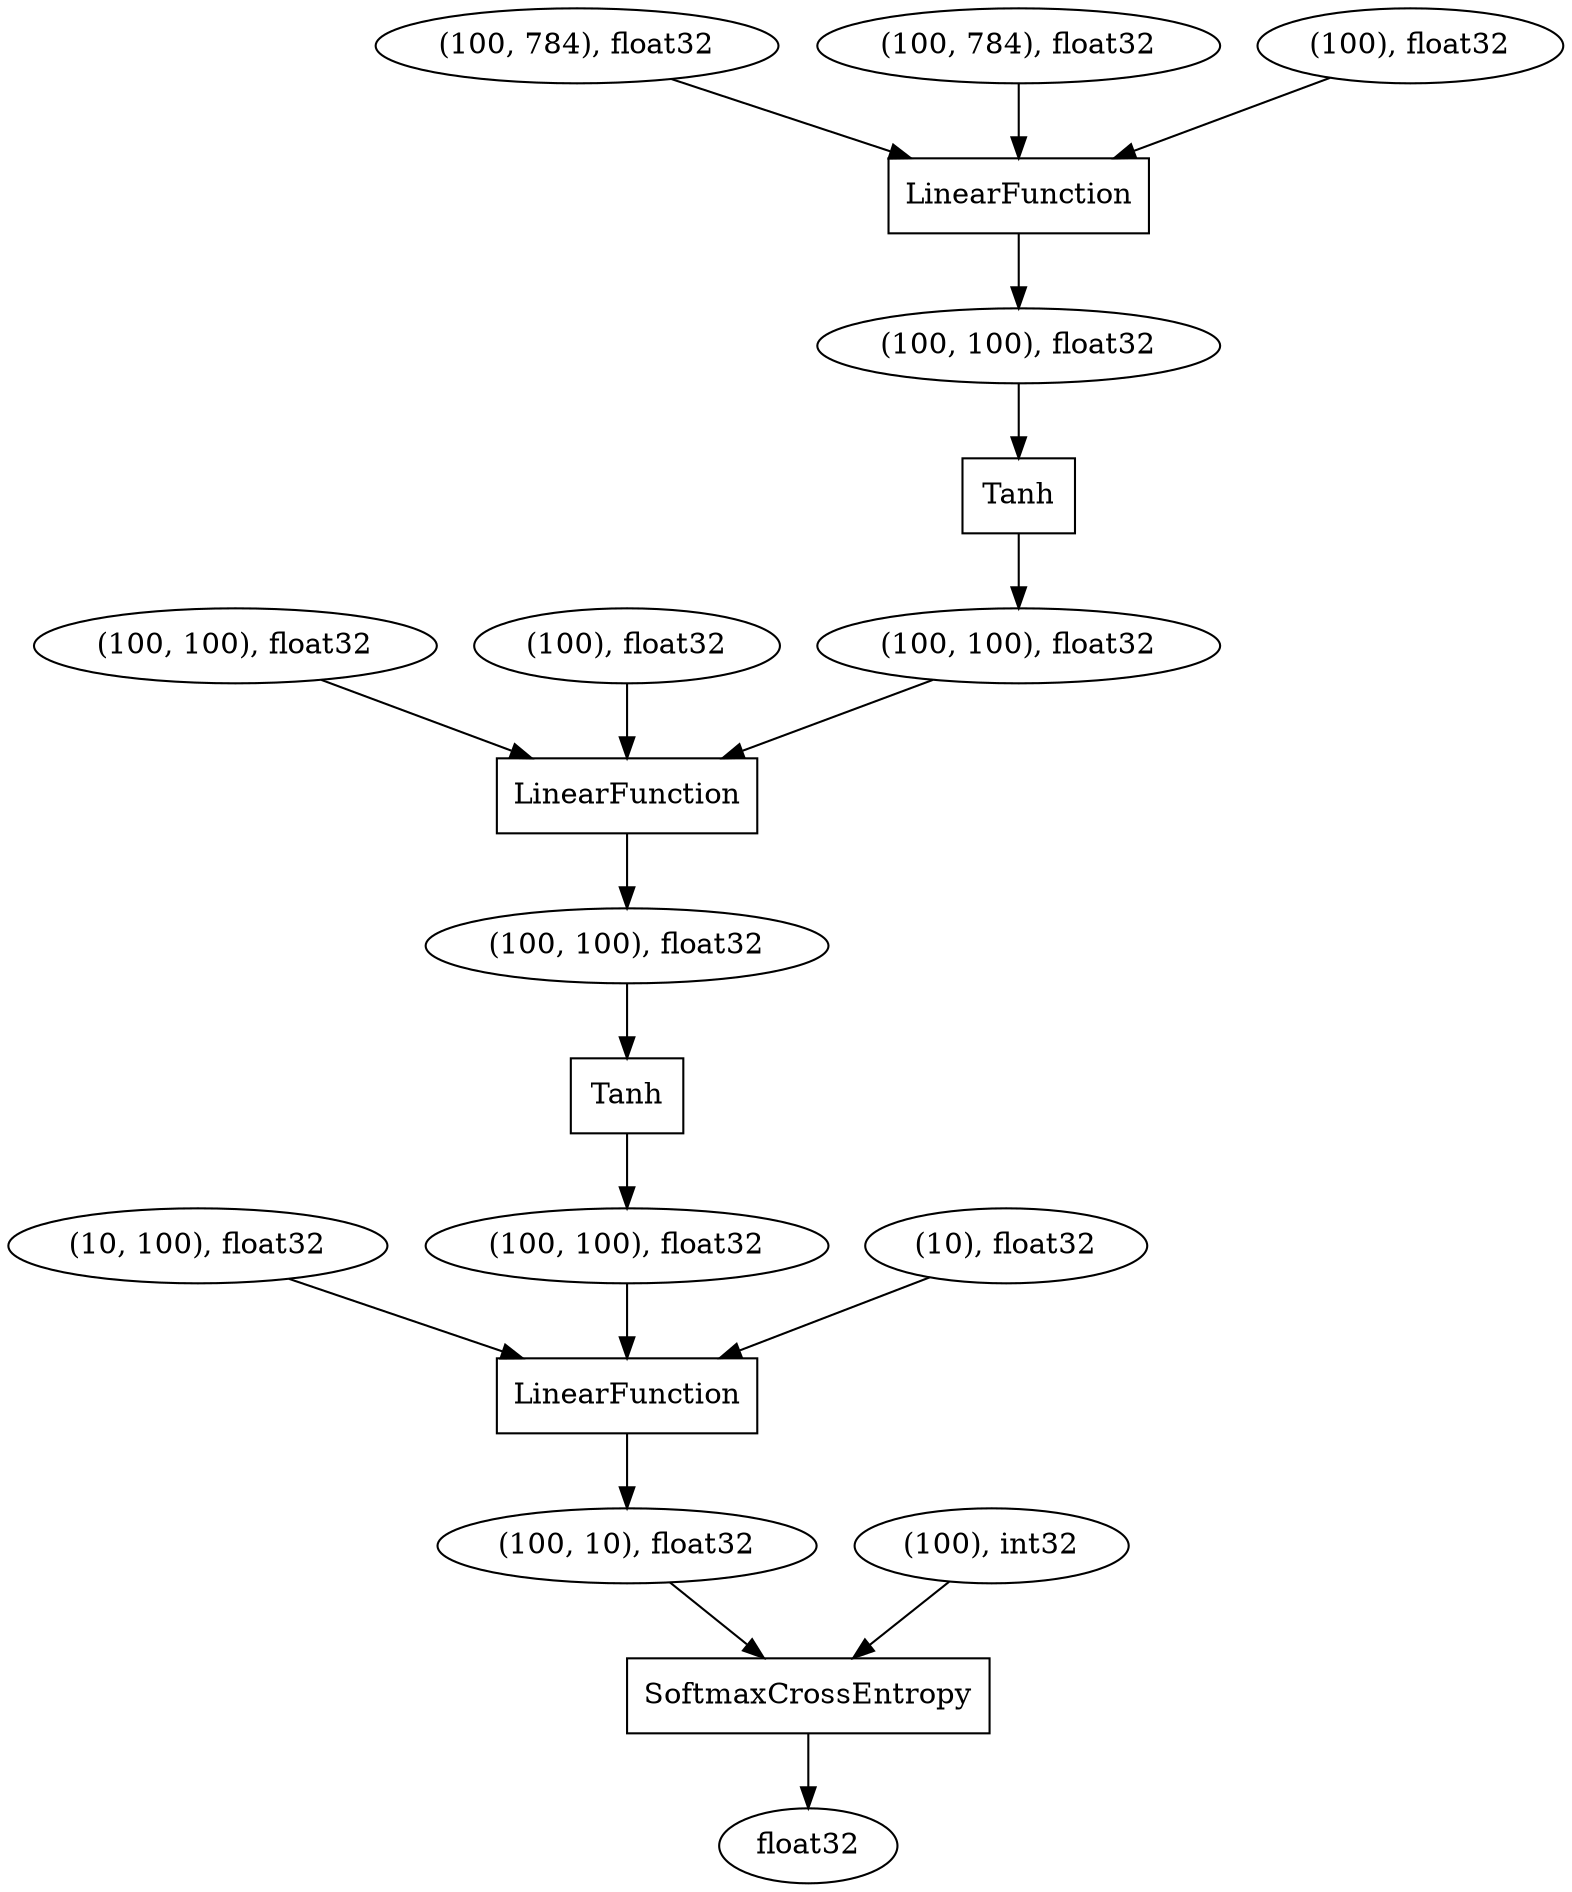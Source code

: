 digraph graphname{rankdir=TB;4405222424 [label="(10, 100), float32",shape="oval"];4516932128 [label="(100, 100), float32",shape="oval"];4516931624 [label="(100, 100), float32",shape="oval"];4405221920 [label="(100, 100), float32",shape="oval"];4405221976 [label="(100), float32",shape="oval"];4516928536 [label="Tanh",shape="box"];4516926576 [label="LinearFunction",shape="box"];4516929664 [label="Tanh",shape="box"];4516932240 [label="(100, 100), float32",shape="oval"];4516927640 [label="(100, 100), float32",shape="oval"];4515264160 [label="(100, 784), float32",shape="oval"];4405222088 [label="(100, 784), float32",shape="oval"];4403796680 [label="(100), float32",shape="oval"];4405222648 [label="(10), float32",shape="oval"];4516931344 [label="float32",shape="oval"];4516933416 [label="LinearFunction",shape="box"];4516928816 [label="LinearFunction",shape="box"];4516931904 [label="(100, 10), float32",shape="oval"];4516916584 [label="(100), int32",shape="oval"];4516933024 [label="SoftmaxCrossEntropy",shape="box"];4405221920 -> 4516926576;4516931904 -> 4516933024;4516928816 -> 4516927640;4516929664 -> 4516932128;4516927640 -> 4516928536;4516932128 -> 4516933416;4516931624 -> 4516929664;4516916584 -> 4516933024;4405221976 -> 4516926576;4515264160 -> 4516928816;4405222088 -> 4516928816;4403796680 -> 4516928816;4405222424 -> 4516933416;4516928536 -> 4516932240;4516933024 -> 4516931344;4405222648 -> 4516933416;4516933416 -> 4516931904;4516926576 -> 4516931624;4516932240 -> 4516926576;}
